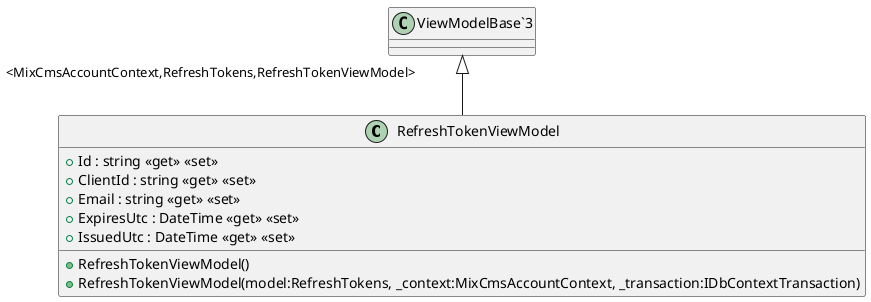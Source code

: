 @startuml
class RefreshTokenViewModel {
    + Id : string <<get>> <<set>>
    + ClientId : string <<get>> <<set>>
    + Email : string <<get>> <<set>>
    + ExpiresUtc : DateTime <<get>> <<set>>
    + IssuedUtc : DateTime <<get>> <<set>>
    + RefreshTokenViewModel()
    + RefreshTokenViewModel(model:RefreshTokens, _context:MixCmsAccountContext, _transaction:IDbContextTransaction)
}
"ViewModelBase`3" "<MixCmsAccountContext,RefreshTokens,RefreshTokenViewModel>" <|-- RefreshTokenViewModel
@enduml
